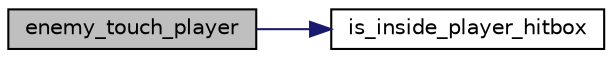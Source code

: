digraph "enemy_touch_player"
{
 // LATEX_PDF_SIZE
  edge [fontname="Helvetica",fontsize="10",labelfontname="Helvetica",labelfontsize="10"];
  node [fontname="Helvetica",fontsize="10",shape=record];
  rankdir="LR";
  Node1 [label="enemy_touch_player",height=0.2,width=0.4,color="black", fillcolor="grey75", style="filled", fontcolor="black",tooltip="Function that check if the enemy touch the player and kill him."];
  Node1 -> Node2 [color="midnightblue",fontsize="10",style="solid",fontname="Helvetica"];
  Node2 [label="is_inside_player_hitbox",height=0.2,width=0.4,color="black", fillcolor="white", style="filled",URL="$enemies__controller_8c.html#adc2bad6fc1bd42cbe873acda144a301e",tooltip="Function that check if the enemy touch the player."];
}

